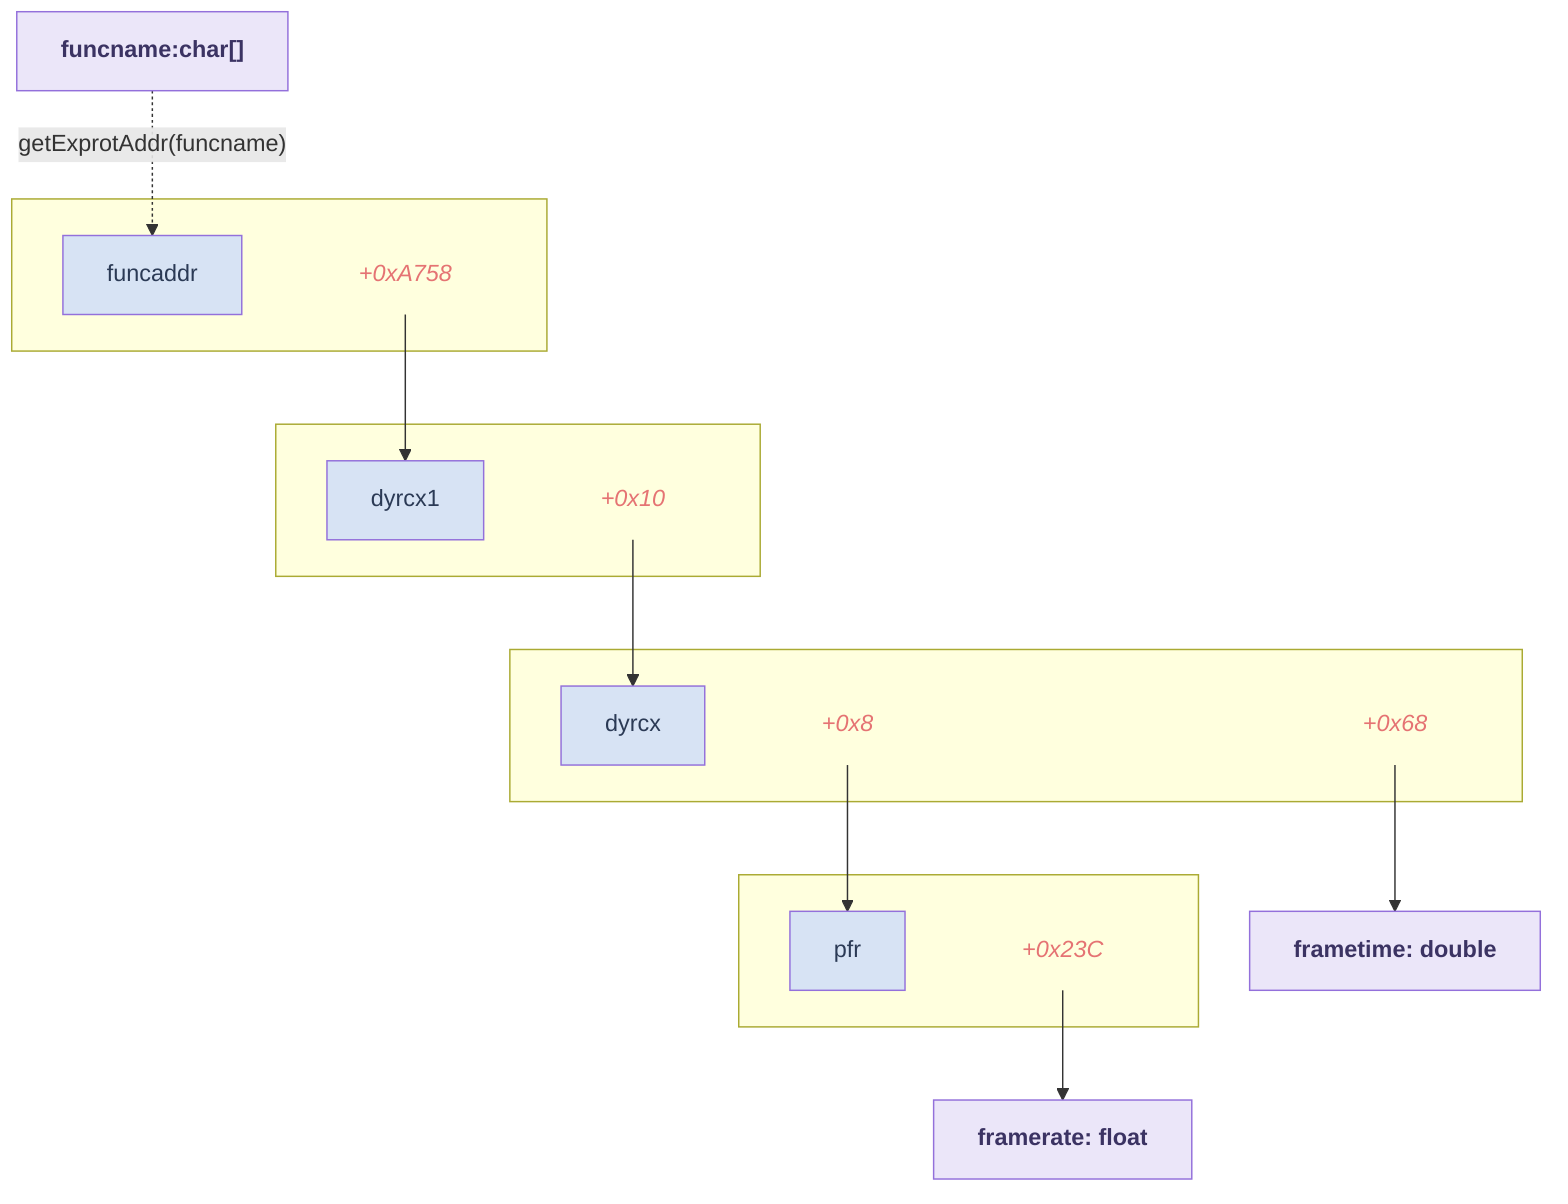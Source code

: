 graph TD
    funcname["funcname:char[]"] -.->|"getExprotAddr(funcname)"| funcaddr
    
    subgraph BLOCKFUNCADDR [" "]
    funcaddr
    +0xA758
    end
    +0xA758 --> dyrcx1
    
    subgraph BLOCKDYRCX1 [" "]
    dyrcx1
    +0x10
    end
    +0x10 --> dyrcx
    
    subgraph BLOCKDYRCX [" "]
    dyrcx
    +0x8
    +0x68
    end
    +0x8 --> pfr
    
    subgraph BLOCKPFR [" "]
    pfr
    +0x23C
    end
    
    +0x23C --> fr["framerate: float"]
    +0x68 --> ft["frametime: double"]
    
classDef block fill:#f4f7fb,color:#2b3a55;
classDef addr fill:#d7e3f4,color:#2b3a55;
classDef offset fill:none,stroke:none,color:#e57373,font-style:italic;
classDef var fill:#ebe6f9,color:#3b3363,font-weight:bold;

class funcaddr,dyrcx1,dyrcx,pfr addr;
class +0xA758,+0x10,+0x8,+0x23C,+0x68 offset;
class funcname,fr,ft var;
    %%class BLOCKFUNCADDR,BLOCKDYRCX1,BLOCKDYRCX,BLOCKPFR block